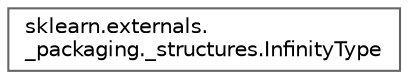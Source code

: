 digraph "Graphical Class Hierarchy"
{
 // LATEX_PDF_SIZE
  bgcolor="transparent";
  edge [fontname=Helvetica,fontsize=10,labelfontname=Helvetica,labelfontsize=10];
  node [fontname=Helvetica,fontsize=10,shape=box,height=0.2,width=0.4];
  rankdir="LR";
  Node0 [id="Node000000",label="sklearn.externals.\l_packaging._structures.InfinityType",height=0.2,width=0.4,color="grey40", fillcolor="white", style="filled",URL="$d2/d44/classsklearn_1_1externals_1_1__packaging_1_1__structures_1_1InfinityType.html",tooltip=" "];
}
